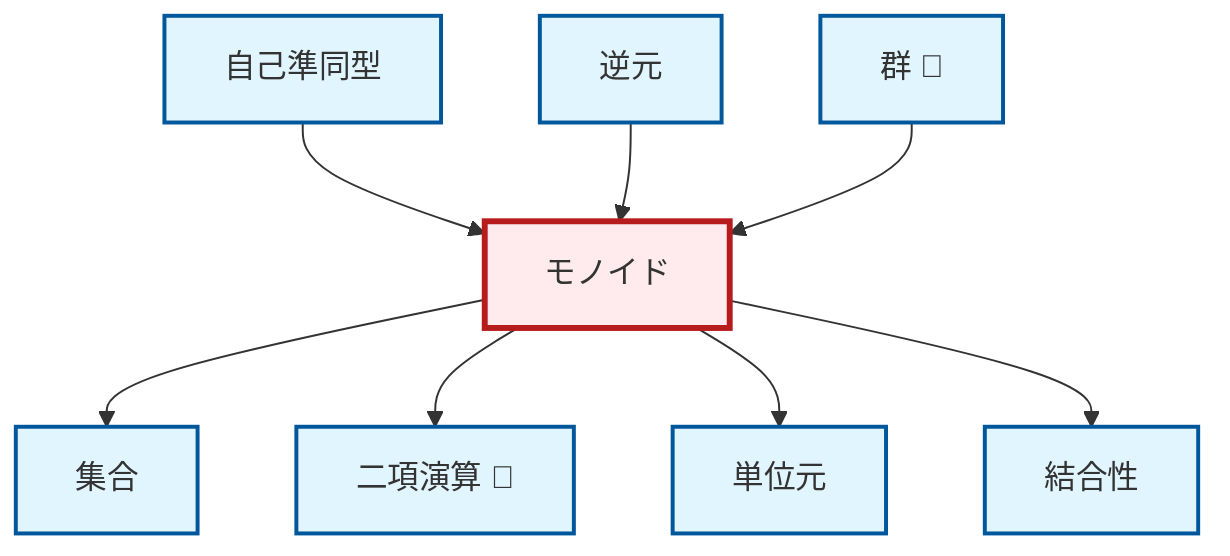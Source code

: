 graph TD
    classDef definition fill:#e1f5fe,stroke:#01579b,stroke-width:2px
    classDef theorem fill:#f3e5f5,stroke:#4a148c,stroke-width:2px
    classDef axiom fill:#fff3e0,stroke:#e65100,stroke-width:2px
    classDef example fill:#e8f5e9,stroke:#1b5e20,stroke-width:2px
    classDef current fill:#ffebee,stroke:#b71c1c,stroke-width:3px
    def-endomorphism["自己準同型"]:::definition
    def-group["群 📝"]:::definition
    def-inverse-element["逆元"]:::definition
    def-associativity["結合性"]:::definition
    def-monoid["モノイド"]:::definition
    def-set["集合"]:::definition
    def-identity-element["単位元"]:::definition
    def-binary-operation["二項演算 📝"]:::definition
    def-endomorphism --> def-monoid
    def-monoid --> def-set
    def-monoid --> def-binary-operation
    def-inverse-element --> def-monoid
    def-monoid --> def-identity-element
    def-monoid --> def-associativity
    def-group --> def-monoid
    class def-monoid current